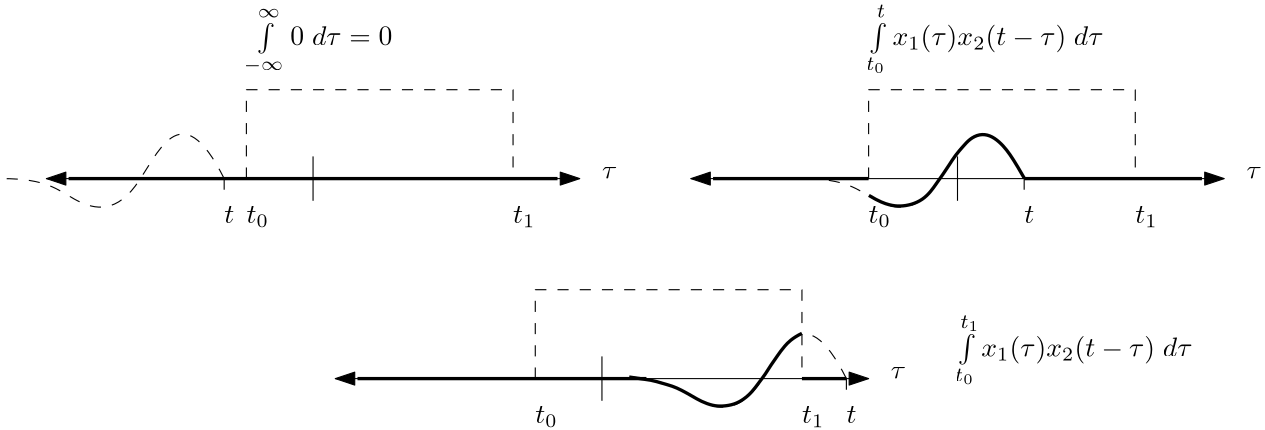 <?xml version="1.0"?>
<!DOCTYPE ipe SYSTEM "ipe.dtd">
<ipe version="70218" creator="Ipe 7.2.24">
<info created="D:20200608155945" modified="D:20250805113942"/>
<ipestyle name="basic">
<symbol name="arrow/arc(spx)">
<path stroke="sym-stroke" fill="sym-stroke" pen="sym-pen">
0 0 m
-1 0.333 l
-1 -0.333 l
h
</path>
</symbol>
<symbol name="arrow/farc(spx)">
<path stroke="sym-stroke" fill="white" pen="sym-pen">
0 0 m
-1 0.333 l
-1 -0.333 l
h
</path>
</symbol>
<symbol name="arrow/ptarc(spx)">
<path stroke="sym-stroke" fill="sym-stroke" pen="sym-pen">
0 0 m
-1 0.333 l
-0.8 0 l
-1 -0.333 l
h
</path>
</symbol>
<symbol name="arrow/fptarc(spx)">
<path stroke="sym-stroke" fill="white" pen="sym-pen">
0 0 m
-1 0.333 l
-0.8 0 l
-1 -0.333 l
h
</path>
</symbol>
<symbol name="mark/circle(sx)" transformations="translations">
<path fill="sym-stroke">
0.6 0 0 0.6 0 0 e
0.4 0 0 0.4 0 0 e
</path>
</symbol>
<symbol name="mark/disk(sx)" transformations="translations">
<path fill="sym-stroke">
0.6 0 0 0.6 0 0 e
</path>
</symbol>
<symbol name="mark/fdisk(sfx)" transformations="translations">
<group>
<path fill="sym-fill">
0.5 0 0 0.5 0 0 e
</path>
<path fill="sym-stroke" fillrule="eofill">
0.6 0 0 0.6 0 0 e
0.4 0 0 0.4 0 0 e
</path>
</group>
</symbol>
<symbol name="mark/box(sx)" transformations="translations">
<path fill="sym-stroke" fillrule="eofill">
-0.6 -0.6 m
0.6 -0.6 l
0.6 0.6 l
-0.6 0.6 l
h
-0.4 -0.4 m
0.4 -0.4 l
0.4 0.4 l
-0.4 0.4 l
h
</path>
</symbol>
<symbol name="mark/square(sx)" transformations="translations">
<path fill="sym-stroke">
-0.6 -0.6 m
0.6 -0.6 l
0.6 0.6 l
-0.6 0.6 l
h
</path>
</symbol>
<symbol name="mark/fsquare(sfx)" transformations="translations">
<group>
<path fill="sym-fill">
-0.5 -0.5 m
0.5 -0.5 l
0.5 0.5 l
-0.5 0.5 l
h
</path>
<path fill="sym-stroke" fillrule="eofill">
-0.6 -0.6 m
0.6 -0.6 l
0.6 0.6 l
-0.6 0.6 l
h
-0.4 -0.4 m
0.4 -0.4 l
0.4 0.4 l
-0.4 0.4 l
h
</path>
</group>
</symbol>
<symbol name="mark/cross(sx)" transformations="translations">
<group>
<path fill="sym-stroke">
-0.43 -0.57 m
0.57 0.43 l
0.43 0.57 l
-0.57 -0.43 l
h
</path>
<path fill="sym-stroke">
-0.43 0.57 m
0.57 -0.43 l
0.43 -0.57 l
-0.57 0.43 l
h
</path>
</group>
</symbol>
<symbol name="arrow/fnormal(spx)">
<path stroke="sym-stroke" fill="white" pen="sym-pen">
0 0 m
-1 0.333 l
-1 -0.333 l
h
</path>
</symbol>
<symbol name="arrow/pointed(spx)">
<path stroke="sym-stroke" fill="sym-stroke" pen="sym-pen">
0 0 m
-1 0.333 l
-0.8 0 l
-1 -0.333 l
h
</path>
</symbol>
<symbol name="arrow/fpointed(spx)">
<path stroke="sym-stroke" fill="white" pen="sym-pen">
0 0 m
-1 0.333 l
-0.8 0 l
-1 -0.333 l
h
</path>
</symbol>
<symbol name="arrow/linear(spx)">
<path stroke="sym-stroke" pen="sym-pen">
-1 0.333 m
0 0 l
-1 -0.333 l
</path>
</symbol>
<symbol name="arrow/fdouble(spx)">
<path stroke="sym-stroke" fill="white" pen="sym-pen">
0 0 m
-1 0.333 l
-1 -0.333 l
h
-1 0 m
-2 0.333 l
-2 -0.333 l
h
</path>
</symbol>
<symbol name="arrow/double(spx)">
<path stroke="sym-stroke" fill="sym-stroke" pen="sym-pen">
0 0 m
-1 0.333 l
-1 -0.333 l
h
-1 0 m
-2 0.333 l
-2 -0.333 l
h
</path>
</symbol>
<symbol name="arrow/mid-normal(spx)">
<path stroke="sym-stroke" fill="sym-stroke" pen="sym-pen">
0.5 0 m
-0.5 0.333 l
-0.5 -0.333 l
h
</path>
</symbol>
<symbol name="arrow/mid-fnormal(spx)">
<path stroke="sym-stroke" fill="white" pen="sym-pen">
0.5 0 m
-0.5 0.333 l
-0.5 -0.333 l
h
</path>
</symbol>
<symbol name="arrow/mid-pointed(spx)">
<path stroke="sym-stroke" fill="sym-stroke" pen="sym-pen">
0.5 0 m
-0.5 0.333 l
-0.3 0 l
-0.5 -0.333 l
h
</path>
</symbol>
<symbol name="arrow/mid-fpointed(spx)">
<path stroke="sym-stroke" fill="white" pen="sym-pen">
0.5 0 m
-0.5 0.333 l
-0.3 0 l
-0.5 -0.333 l
h
</path>
</symbol>
<symbol name="arrow/mid-double(spx)">
<path stroke="sym-stroke" fill="sym-stroke" pen="sym-pen">
1 0 m
0 0.333 l
0 -0.333 l
h
0 0 m
-1 0.333 l
-1 -0.333 l
h
</path>
</symbol>
<symbol name="arrow/mid-fdouble(spx)">
<path stroke="sym-stroke" fill="white" pen="sym-pen">
1 0 m
0 0.333 l
0 -0.333 l
h
0 0 m
-1 0.333 l
-1 -0.333 l
h
</path>
</symbol>
<anglesize name="22.5 deg" value="22.5"/>
<anglesize name="30 deg" value="30"/>
<anglesize name="45 deg" value="45"/>
<anglesize name="60 deg" value="60"/>
<anglesize name="90 deg" value="90"/>
<arrowsize name="large" value="10"/>
<arrowsize name="small" value="5"/>
<arrowsize name="tiny" value="3"/>
<color name="blue" value="0 0 1"/>
<color name="brown" value="0.647 0.165 0.165"/>
<color name="darkblue" value="0 0 0.545"/>
<color name="darkcyan" value="0 0.545 0.545"/>
<color name="darkgray" value="0.663"/>
<color name="darkgreen" value="0 0.392 0"/>
<color name="darkmagenta" value="0.545 0 0.545"/>
<color name="darkorange" value="1 0.549 0"/>
<color name="darkred" value="0.545 0 0"/>
<color name="gold" value="1 0.843 0"/>
<color name="gray" value="0.745"/>
<color name="green" value="0 1 0"/>
<color name="lightblue" value="0.678 0.847 0.902"/>
<color name="lightcyan" value="0.878 1 1"/>
<color name="lightgray" value="0.827"/>
<color name="lightgreen" value="0.565 0.933 0.565"/>
<color name="lightyellow" value="1 1 0.878"/>
<color name="navy" value="0 0 0.502"/>
<color name="orange" value="1 0.647 0"/>
<color name="pink" value="1 0.753 0.796"/>
<color name="purple" value="0.627 0.125 0.941"/>
<color name="red" value="1 0 0"/>
<color name="seagreen" value="0.18 0.545 0.341"/>
<color name="turquoise" value="0.251 0.878 0.816"/>
<color name="violet" value="0.933 0.51 0.933"/>
<color name="yellow" value="1 1 0"/>
<dashstyle name="dash dot dotted" value="[4 2 1 2 1 2] 0"/>
<dashstyle name="dash dotted" value="[4 2 1 2] 0"/>
<dashstyle name="dashed" value="[4] 0"/>
<dashstyle name="dotted" value="[1 3] 0"/>
<gridsize name="10 pts (~3.5 mm)" value="10"/>
<gridsize name="14 pts (~5 mm)" value="14"/>
<gridsize name="16 pts (~6 mm)" value="16"/>
<gridsize name="20 pts (~7 mm)" value="20"/>
<gridsize name="28 pts (~10 mm)" value="28"/>
<gridsize name="32 pts (~12 mm)" value="32"/>
<gridsize name="4 pts" value="4"/>
<gridsize name="56 pts (~20 mm)" value="56"/>
<gridsize name="8 pts (~3 mm)" value="8"/>
<opacity name="10%" value="0.1"/>
<opacity name="30%" value="0.3"/>
<opacity name="50%" value="0.5"/>
<opacity name="75%" value="0.75"/>
<pen name="fat" value="1.2"/>
<pen name="heavier" value="0.8"/>
<pen name="ultrafat" value="2"/>
<symbolsize name="large" value="5"/>
<symbolsize name="small" value="2"/>
<symbolsize name="tiny" value="1.1"/>
<textsize name="Huge" value="\Huge"/>
<textsize name="LARGE" value="\LARGE"/>
<textsize name="Large" value="\Large"/>
<textsize name="footnote" value="\footnotesize"/>
<textsize name="huge" value="\huge"/>
<textsize name="large" value="\large"/>
<textsize name="small" value="\small"/>
<textsize name="tiny" value="\tiny"/>
<textstyle name="center" begin="\begin{center}" end="\end{center}"/>
<textstyle name="item" begin="\begin{itemize}\item{}" end="\end{itemize}"/>
<textstyle name="itemize" begin="\begin{itemize}" end="\end{itemize}"/>
<tiling name="falling" angle="-60" step="4" width="1"/>
<tiling name="rising" angle="30" step="4" width="1"/>
</ipestyle>
<page>
<layer name="alpha"/>
<view layers="alpha" active="alpha"/>
<path layer="alpha" stroke="black" arrow="normal/normal" rarrow="normal/normal">
320 704 m
512 704 l
</path>
<path stroke="black">
416 712 m
416 696 l
</path>
<path matrix="-1 0 0 1 856 0" stroke="black" dash="dashed">
416 704 m
432 736
448 688
472 696
480 704
496 704 c
</path>
<text transformations="translations" pos="520 704" stroke="black" type="label" width="5.483" height="4.289" depth="0" valign="baseline" style="math">\tau</text>
<text matrix="1 0 0 1 -24 0" transformations="translations" pos="464 688" stroke="black" type="label" width="3.598" height="6.128" depth="0" valign="baseline" style="math">t</text>
<path matrix="1 0 0 1 -24 0" stroke="black" dash="dashed">
464 704 m
464 696 l
</path>
<path matrix="1 0 0 1 -232 0" stroke="black" arrow="normal/normal" rarrow="normal/normal">
320 704 m
512 704 l
</path>
<path matrix="1 0 0 1 -232 0" stroke="black">
416 712 m
416 696 l
</path>
<path matrix="-1 0 0 1 568 0" stroke="black" dash="dashed">
416 704 m
432 736
448 688
472 696
480 704
496 704 c
</path>
<text matrix="1 0 0 1 -232 0" transformations="translations" pos="520 704" stroke="black" type="label" width="5.483" height="4.289" depth="0" valign="baseline" style="math">\tau</text>
<text matrix="1 0 0 1 -312 0" transformations="translations" pos="464 688" stroke="black" type="label" width="3.598" height="6.128" depth="0" valign="baseline" style="math">t</text>
<path matrix="1 0 0 1 -312 0" stroke="black" dash="dashed">
464 704 m
464 696 l
</path>
<path stroke="black" dash="dashed">
160 704 m
160 736 l
256 736 l
256 704 l
</path>
<path stroke="black" dash="dashed">
384 704 m
384 736 l
480 736 l
480 704 l
</path>
<path matrix="1 0 0 1 -128 -72" stroke="black" arrow="normal/normal" rarrow="normal/normal">
320 704 m
512 704 l
</path>
<path matrix="1 0 0 1 -128 -72" stroke="black">
416 712 m
416 696 l
</path>
<path matrix="-1 0 0 1 792 -72" stroke="black" dash="dashed">
416 704 m
432 736
448 688
472 696
480 704
496 704 c
</path>
<text matrix="1 0 0 1 -128 -72" transformations="translations" pos="520 704" stroke="black" type="label" width="5.483" height="4.289" depth="0" valign="baseline" style="math">\tau</text>
<text matrix="1 0 0 1 -88 -72" transformations="translations" pos="464 688" stroke="black" type="label" width="3.598" height="6.128" depth="0" valign="baseline" style="math">t</text>
<path matrix="1 0 0 1 -88 -72" stroke="black" dash="dashed">
464 704 m
464 696 l
</path>
<path matrix="1 0 0 1 104 -72" stroke="black" dash="dashed">
160 704 m
160 736 l
256 736 l
256 704 l
</path>
<path stroke="black" pen="fat">
384.107 697.949 m
387.799 695.723
391.744 694.313
395.426 693.969
399.448 694.584
403.43 696.365
406.402 699.309
408.4 702.251
410.803 705.586
412.965 708.846
415.165 712.334
417.892 715.452
420.39 718.317
423.936 720.103
427.637 719.701
431.045 717.319
433.757 714.313
436.015 710.996
438.093 707.565
440.077 704.09 c
</path>
<path stroke="black" pen="fat">
297.815 632.572 m
302.099 631.905
305.896 631.511
309.576 630.336
313.367 629.335
316.604 627.883
320.555 625.648
323.707 623.777
327.947 622.183
331.441 621.987
335.664 622.655
339.133 624.555
342.031 627.171
344.395 630.408
346.864 633.621
348.776 636.828
351.263 640.32
353.413 643.407
356.47 646.566
359.979 648.292 c
</path>
<path stroke="black" pen="fat">
96 704 m
272 704 l
</path>
<path stroke="black" pen="fat">
328 704 m
384 704 l
</path>
<path stroke="black" pen="fat">
440 704 m
504 704 l
</path>
<path stroke="black" pen="fat">
200 632 m
304 632 l
</path>
<path stroke="black" pen="fat">
360 632 m
376 632 l
</path>
<text matrix="1 0 0 1 48 0" transformations="translations" pos="112 752" stroke="black" type="label" width="52.511" height="14.005" depth="10.86" valign="baseline" style="math">\int\limits_{-\infty}^{\infty} 0 \; d\tau = 0</text>
<text matrix="1 0 0 1 272 0" transformations="translations" pos="112 752" stroke="black" type="label" width="84.558" height="15.298" depth="11.02" valign="baseline" style="math">\int\limits_{t_0}^{t} x_1(\tau) x_2(t-\tau) \; d\tau</text>
<text matrix="1 0 0 1 304 -112" transformations="translations" pos="112 752" stroke="black" type="label" width="84.558" height="15.409" depth="11.02" valign="baseline" style="math">\int\limits_{t_0}^{t_1} x_1(\tau) x_2(t-\tau) \; d\tau</text>
<text transformations="translations" pos="160 688" stroke="black" type="label" width="8.067" height="6.132" depth="1.49" valign="baseline" style="math">t_0</text>
<text transformations="translations" pos="256 688" stroke="black" type="label" width="8.067" height="6.132" depth="1.49" valign="baseline" style="math">t_1</text>
<text transformations="translations" pos="384 688" stroke="black" type="label" width="8.067" height="6.132" depth="1.49" valign="baseline" style="math">t_0</text>
<text transformations="translations" pos="480 688" stroke="black" type="label" width="8.067" height="6.132" depth="1.49" valign="baseline" style="math">t_1</text>
<text transformations="translations" pos="264 616" stroke="black" type="label" width="8.067" height="6.132" depth="1.49" valign="baseline" style="math">t_0</text>
<text transformations="translations" pos="360 616" stroke="black" type="label" width="8.067" height="6.132" depth="1.49" valign="baseline" style="math">t_1</text>
</page>
</ipe>

